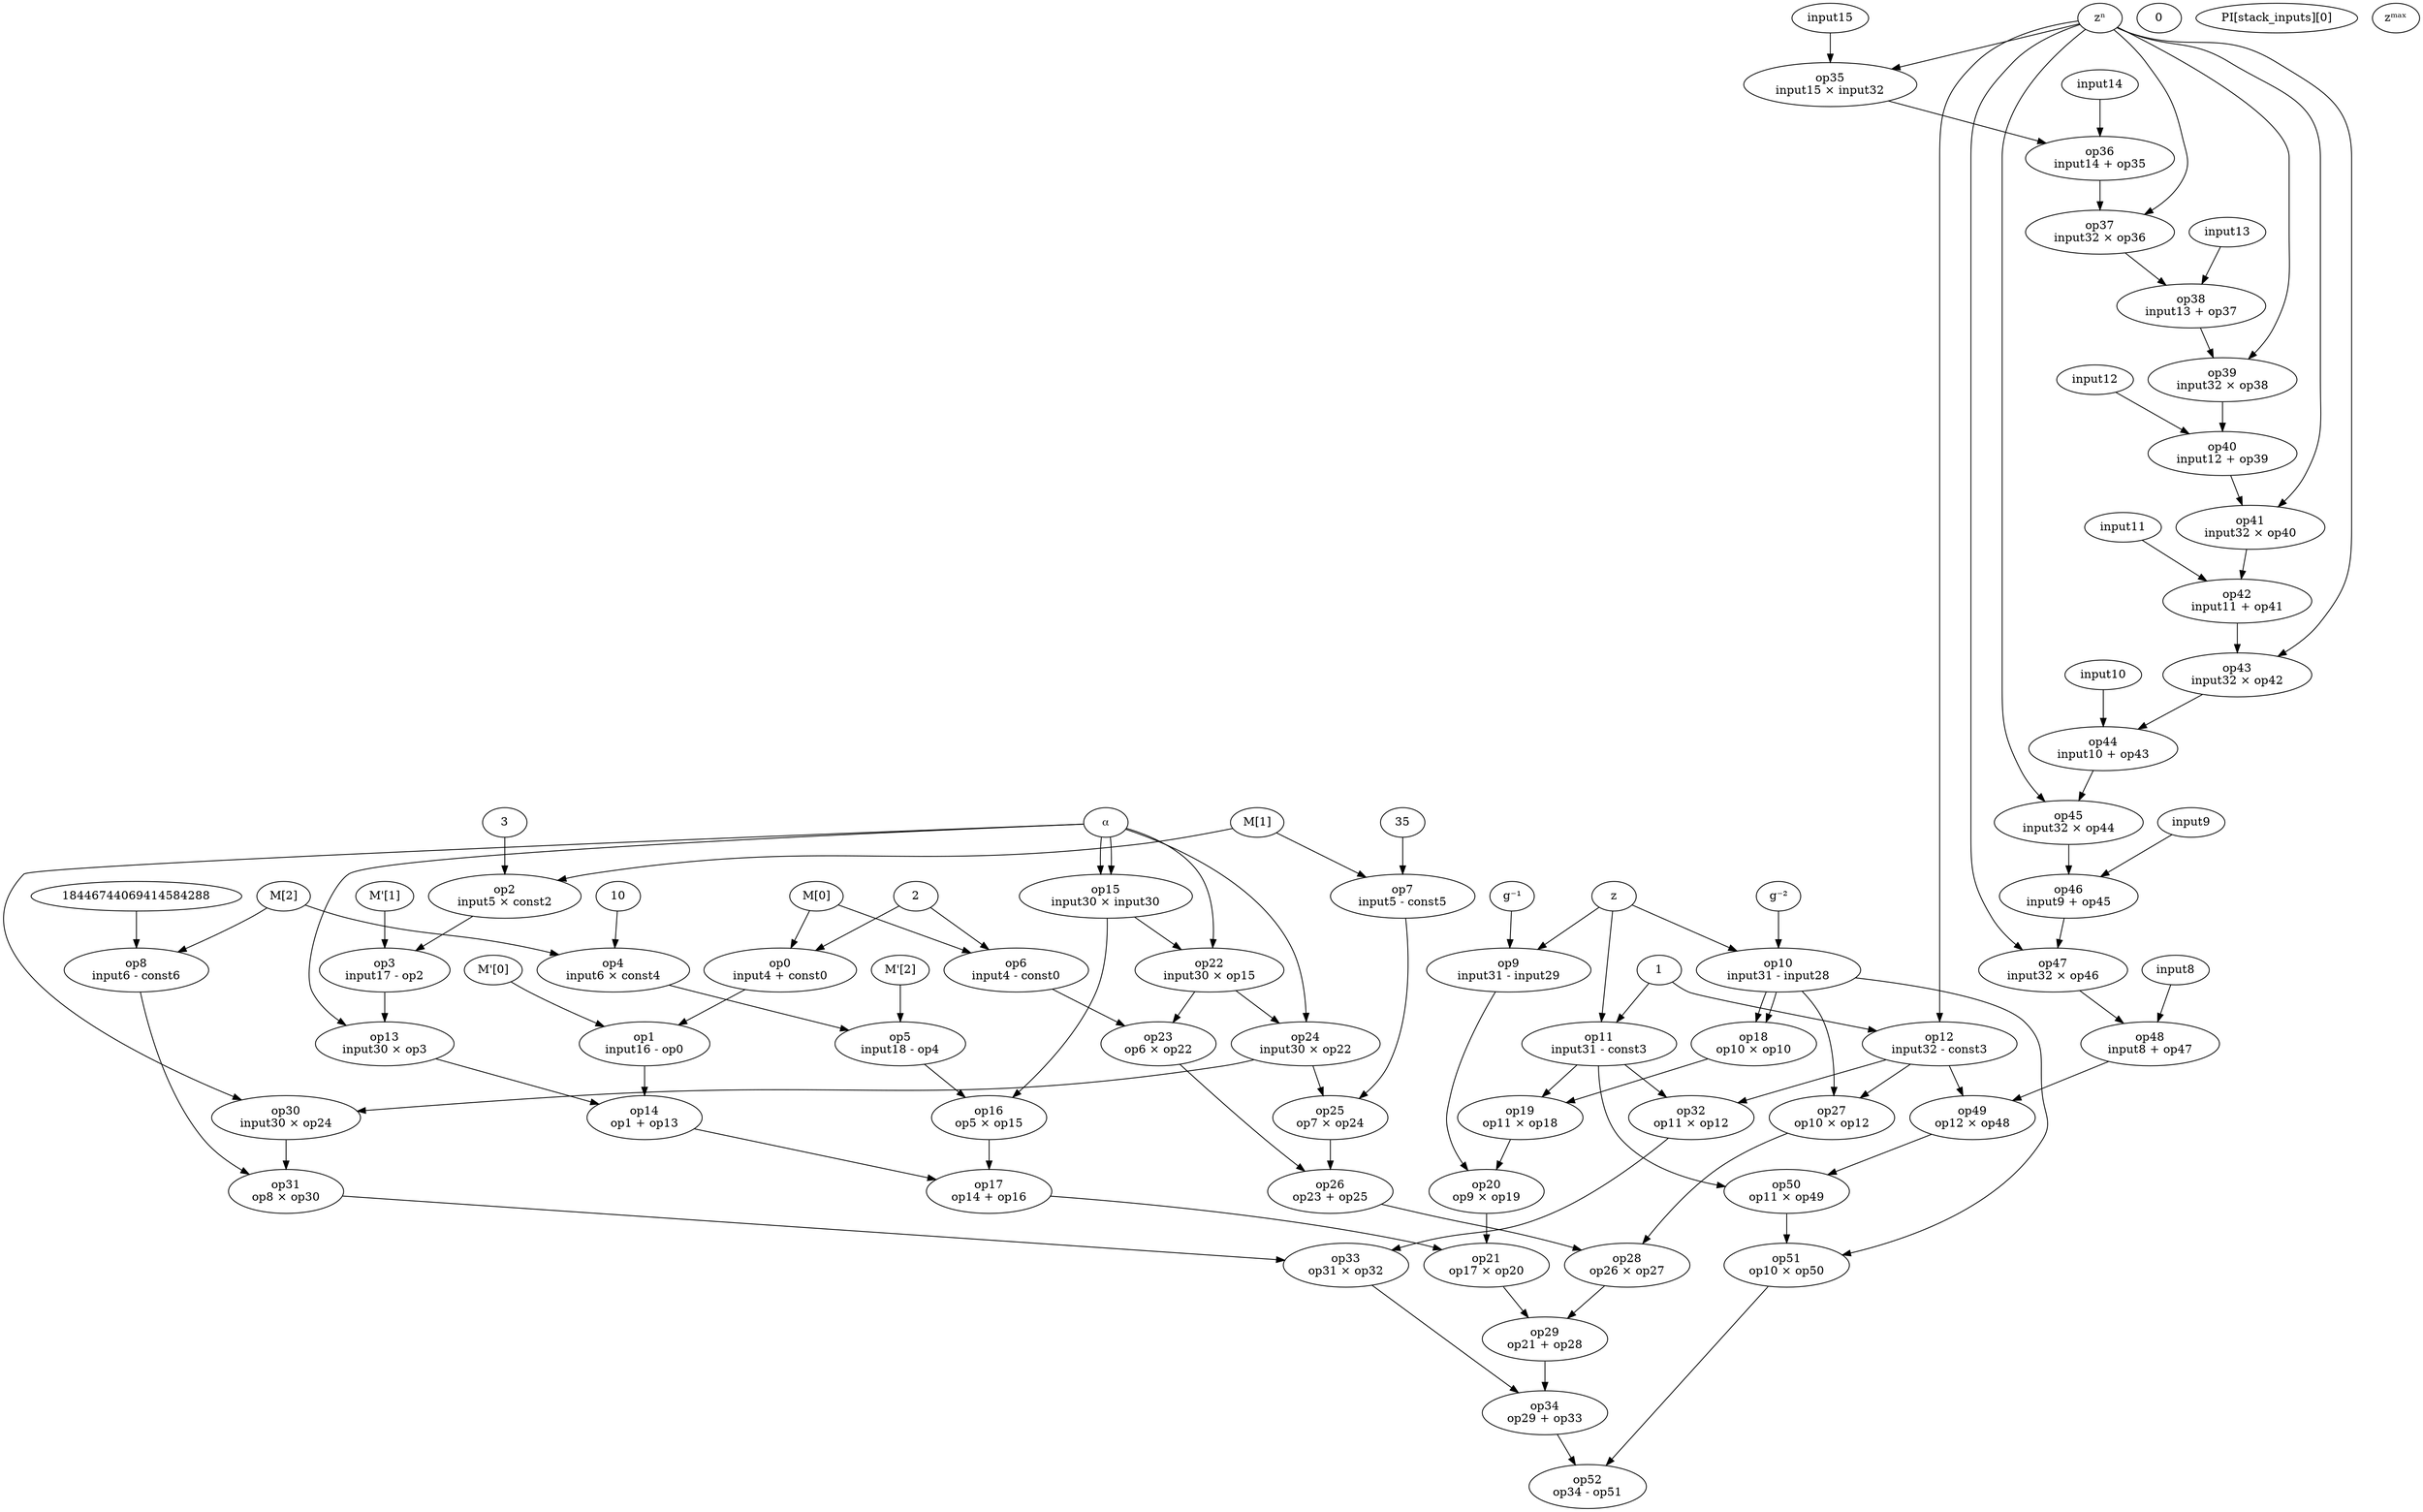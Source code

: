 digraph G {
const0 [label="2"]
const1 [label="0"]
const2 [label="3"]
const3 [label="1"]
const4 [label="10"]
const5 [label="35"]
const6 [label="18446744069414584288"]
input0 [label="PI[stack_inputs][0]"]
input4 [label="M[0]"]
input5 [label="M[1]"]
input6 [label="M[2]"]
input16 [label="M'[0]"]
input17 [label="M'[1]"]
input18 [label="M'[2]"]
input28 [label="g⁻²"]
input29 [label="g⁻¹"]
input30 [label="⍺"]
input31 [label="z"]
input32 [label="zⁿ"]
input33 [label="zᵐᵃˣ"]
op0 [label="op0\ninput4 + const0"]
input4 -> op0
const0 -> op0
op1 [label="op1\ninput16 - op0"]
input16 -> op1
op0 -> op1
op2 [label="op2\ninput5 × const2"]
input5 -> op2
const2 -> op2
op3 [label="op3\ninput17 - op2"]
input17 -> op3
op2 -> op3
op4 [label="op4\ninput6 × const4"]
input6 -> op4
const4 -> op4
op5 [label="op5\ninput18 - op4"]
input18 -> op5
op4 -> op5
op6 [label="op6\ninput4 - const0"]
input4 -> op6
const0 -> op6
op7 [label="op7\ninput5 - const5"]
input5 -> op7
const5 -> op7
op8 [label="op8\ninput6 - const6"]
input6 -> op8
const6 -> op8
op9 [label="op9\ninput31 - input29"]
input31 -> op9
input29 -> op9
op10 [label="op10\ninput31 - input28"]
input31 -> op10
input28 -> op10
op11 [label="op11\ninput31 - const3"]
input31 -> op11
const3 -> op11
op12 [label="op12\ninput32 - const3"]
input32 -> op12
const3 -> op12
op13 [label="op13\ninput30 × op3"]
input30 -> op13
op3 -> op13
op14 [label="op14\nop1 + op13"]
op1 -> op14
op13 -> op14
op15 [label="op15\ninput30 × input30"]
input30 -> op15
input30 -> op15
op16 [label="op16\nop5 × op15"]
op5 -> op16
op15 -> op16
op17 [label="op17\nop14 + op16"]
op14 -> op17
op16 -> op17
op18 [label="op18\nop10 × op10"]
op10 -> op18
op10 -> op18
op19 [label="op19\nop11 × op18"]
op11 -> op19
op18 -> op19
op20 [label="op20\nop9 × op19"]
op9 -> op20
op19 -> op20
op21 [label="op21\nop17 × op20"]
op17 -> op21
op20 -> op21
op22 [label="op22\ninput30 × op15"]
input30 -> op22
op15 -> op22
op23 [label="op23\nop6 × op22"]
op6 -> op23
op22 -> op23
op24 [label="op24\ninput30 × op22"]
input30 -> op24
op22 -> op24
op25 [label="op25\nop7 × op24"]
op7 -> op25
op24 -> op25
op26 [label="op26\nop23 + op25"]
op23 -> op26
op25 -> op26
op27 [label="op27\nop10 × op12"]
op10 -> op27
op12 -> op27
op28 [label="op28\nop26 × op27"]
op26 -> op28
op27 -> op28
op29 [label="op29\nop21 + op28"]
op21 -> op29
op28 -> op29
op30 [label="op30\ninput30 × op24"]
input30 -> op30
op24 -> op30
op31 [label="op31\nop8 × op30"]
op8 -> op31
op30 -> op31
op32 [label="op32\nop11 × op12"]
op11 -> op32
op12 -> op32
op33 [label="op33\nop31 × op32"]
op31 -> op33
op32 -> op33
op34 [label="op34\nop29 + op33"]
op29 -> op34
op33 -> op34
op35 [label="op35\ninput15 × input32"]
input15 -> op35
input32 -> op35
op36 [label="op36\ninput14 + op35"]
input14 -> op36
op35 -> op36
op37 [label="op37\ninput32 × op36"]
input32 -> op37
op36 -> op37
op38 [label="op38\ninput13 + op37"]
input13 -> op38
op37 -> op38
op39 [label="op39\ninput32 × op38"]
input32 -> op39
op38 -> op39
op40 [label="op40\ninput12 + op39"]
input12 -> op40
op39 -> op40
op41 [label="op41\ninput32 × op40"]
input32 -> op41
op40 -> op41
op42 [label="op42\ninput11 + op41"]
input11 -> op42
op41 -> op42
op43 [label="op43\ninput32 × op42"]
input32 -> op43
op42 -> op43
op44 [label="op44\ninput10 + op43"]
input10 -> op44
op43 -> op44
op45 [label="op45\ninput32 × op44"]
input32 -> op45
op44 -> op45
op46 [label="op46\ninput9 + op45"]
input9 -> op46
op45 -> op46
op47 [label="op47\ninput32 × op46"]
input32 -> op47
op46 -> op47
op48 [label="op48\ninput8 + op47"]
input8 -> op48
op47 -> op48
op49 [label="op49\nop12 × op48"]
op12 -> op49
op48 -> op49
op50 [label="op50\nop11 × op49"]
op11 -> op50
op49 -> op50
op51 [label="op51\nop10 × op50"]
op10 -> op51
op50 -> op51
op52 [label="op52\nop34 - op51"]
op34 -> op52
op51 -> op52
}
